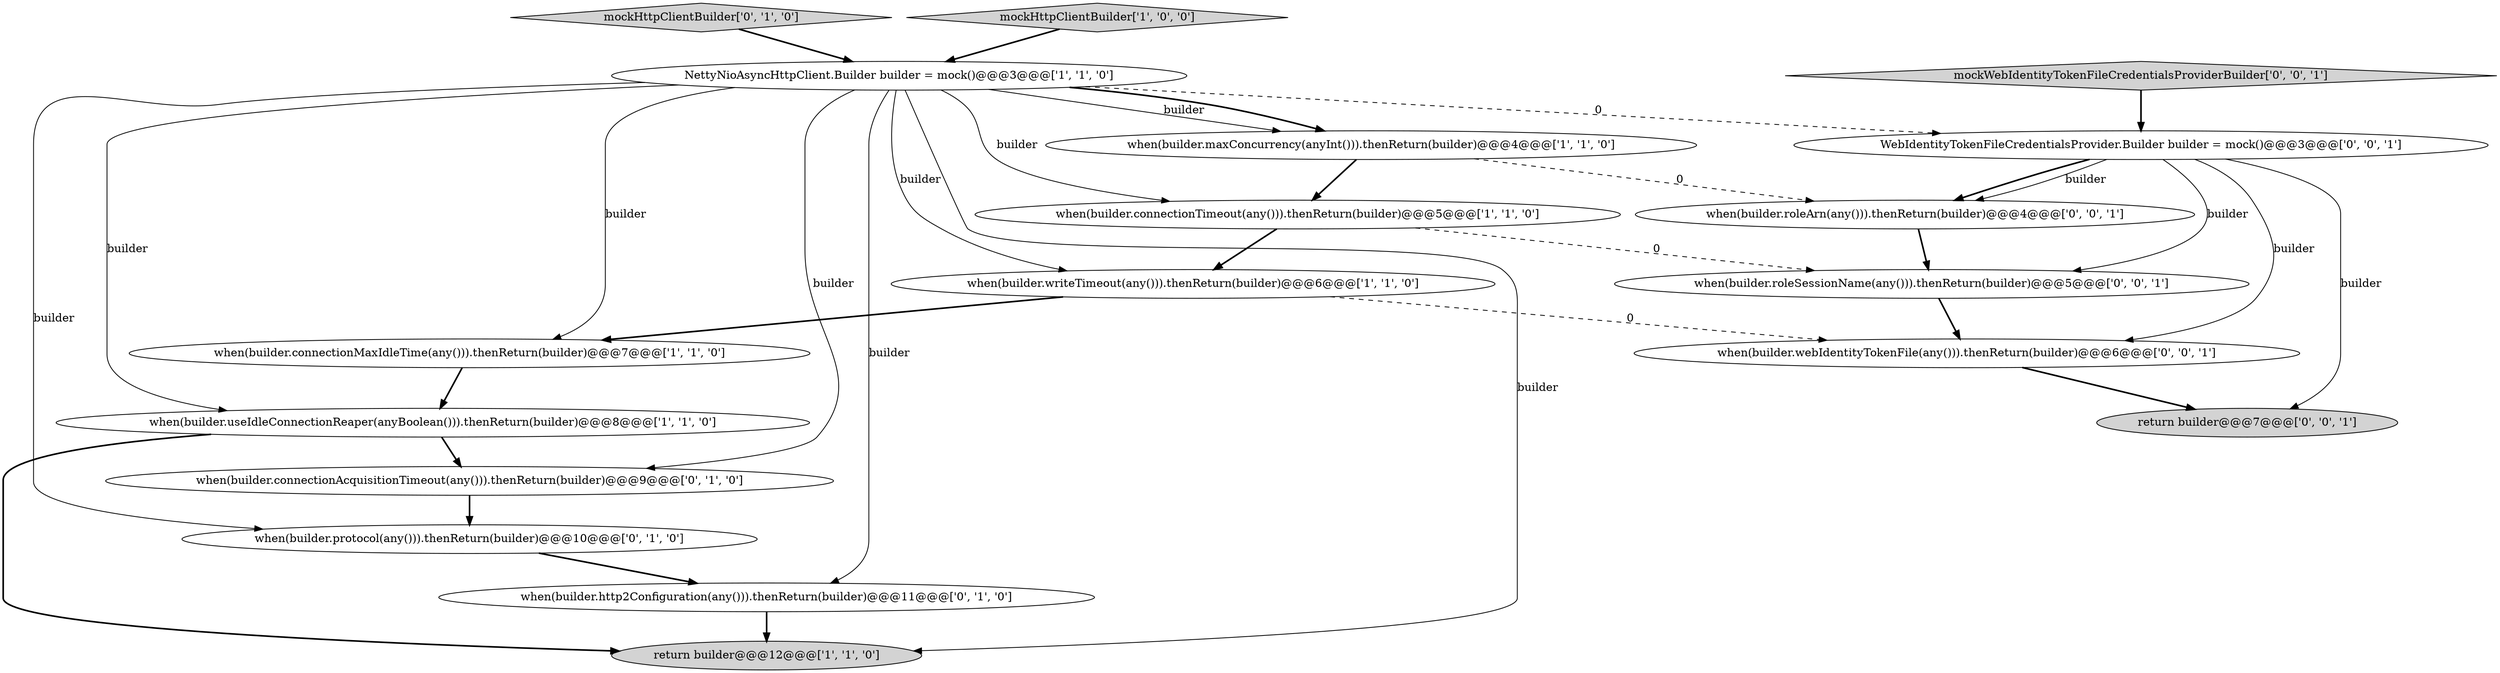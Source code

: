 digraph {
4 [style = filled, label = "return builder@@@12@@@['1', '1', '0']", fillcolor = lightgray, shape = ellipse image = "AAA0AAABBB1BBB"];
3 [style = filled, label = "when(builder.connectionMaxIdleTime(any())).thenReturn(builder)@@@7@@@['1', '1', '0']", fillcolor = white, shape = ellipse image = "AAA0AAABBB1BBB"];
11 [style = filled, label = "mockHttpClientBuilder['0', '1', '0']", fillcolor = lightgray, shape = diamond image = "AAA0AAABBB2BBB"];
5 [style = filled, label = "when(builder.writeTimeout(any())).thenReturn(builder)@@@6@@@['1', '1', '0']", fillcolor = white, shape = ellipse image = "AAA0AAABBB1BBB"];
12 [style = filled, label = "mockWebIdentityTokenFileCredentialsProviderBuilder['0', '0', '1']", fillcolor = lightgray, shape = diamond image = "AAA0AAABBB3BBB"];
13 [style = filled, label = "when(builder.roleArn(any())).thenReturn(builder)@@@4@@@['0', '0', '1']", fillcolor = white, shape = ellipse image = "AAA0AAABBB3BBB"];
9 [style = filled, label = "when(builder.protocol(any())).thenReturn(builder)@@@10@@@['0', '1', '0']", fillcolor = white, shape = ellipse image = "AAA1AAABBB2BBB"];
15 [style = filled, label = "when(builder.roleSessionName(any())).thenReturn(builder)@@@5@@@['0', '0', '1']", fillcolor = white, shape = ellipse image = "AAA0AAABBB3BBB"];
8 [style = filled, label = "when(builder.connectionAcquisitionTimeout(any())).thenReturn(builder)@@@9@@@['0', '1', '0']", fillcolor = white, shape = ellipse image = "AAA1AAABBB2BBB"];
16 [style = filled, label = "when(builder.webIdentityTokenFile(any())).thenReturn(builder)@@@6@@@['0', '0', '1']", fillcolor = white, shape = ellipse image = "AAA0AAABBB3BBB"];
17 [style = filled, label = "return builder@@@7@@@['0', '0', '1']", fillcolor = lightgray, shape = ellipse image = "AAA0AAABBB3BBB"];
7 [style = filled, label = "when(builder.connectionTimeout(any())).thenReturn(builder)@@@5@@@['1', '1', '0']", fillcolor = white, shape = ellipse image = "AAA0AAABBB1BBB"];
14 [style = filled, label = "WebIdentityTokenFileCredentialsProvider.Builder builder = mock()@@@3@@@['0', '0', '1']", fillcolor = white, shape = ellipse image = "AAA0AAABBB3BBB"];
10 [style = filled, label = "when(builder.http2Configuration(any())).thenReturn(builder)@@@11@@@['0', '1', '0']", fillcolor = white, shape = ellipse image = "AAA1AAABBB2BBB"];
6 [style = filled, label = "when(builder.useIdleConnectionReaper(anyBoolean())).thenReturn(builder)@@@8@@@['1', '1', '0']", fillcolor = white, shape = ellipse image = "AAA0AAABBB1BBB"];
2 [style = filled, label = "mockHttpClientBuilder['1', '0', '0']", fillcolor = lightgray, shape = diamond image = "AAA0AAABBB1BBB"];
1 [style = filled, label = "NettyNioAsyncHttpClient.Builder builder = mock()@@@3@@@['1', '1', '0']", fillcolor = white, shape = ellipse image = "AAA0AAABBB1BBB"];
0 [style = filled, label = "when(builder.maxConcurrency(anyInt())).thenReturn(builder)@@@4@@@['1', '1', '0']", fillcolor = white, shape = ellipse image = "AAA0AAABBB1BBB"];
1->3 [style = solid, label="builder"];
5->16 [style = dashed, label="0"];
13->15 [style = bold, label=""];
1->8 [style = solid, label="builder"];
14->15 [style = solid, label="builder"];
8->9 [style = bold, label=""];
7->15 [style = dashed, label="0"];
6->4 [style = bold, label=""];
1->6 [style = solid, label="builder"];
0->7 [style = bold, label=""];
12->14 [style = bold, label=""];
14->13 [style = bold, label=""];
1->14 [style = dashed, label="0"];
11->1 [style = bold, label=""];
14->13 [style = solid, label="builder"];
6->8 [style = bold, label=""];
0->13 [style = dashed, label="0"];
3->6 [style = bold, label=""];
1->4 [style = solid, label="builder"];
14->17 [style = solid, label="builder"];
10->4 [style = bold, label=""];
1->10 [style = solid, label="builder"];
1->5 [style = solid, label="builder"];
2->1 [style = bold, label=""];
15->16 [style = bold, label=""];
7->5 [style = bold, label=""];
1->7 [style = solid, label="builder"];
16->17 [style = bold, label=""];
5->3 [style = bold, label=""];
1->9 [style = solid, label="builder"];
14->16 [style = solid, label="builder"];
1->0 [style = solid, label="builder"];
9->10 [style = bold, label=""];
1->0 [style = bold, label=""];
}

